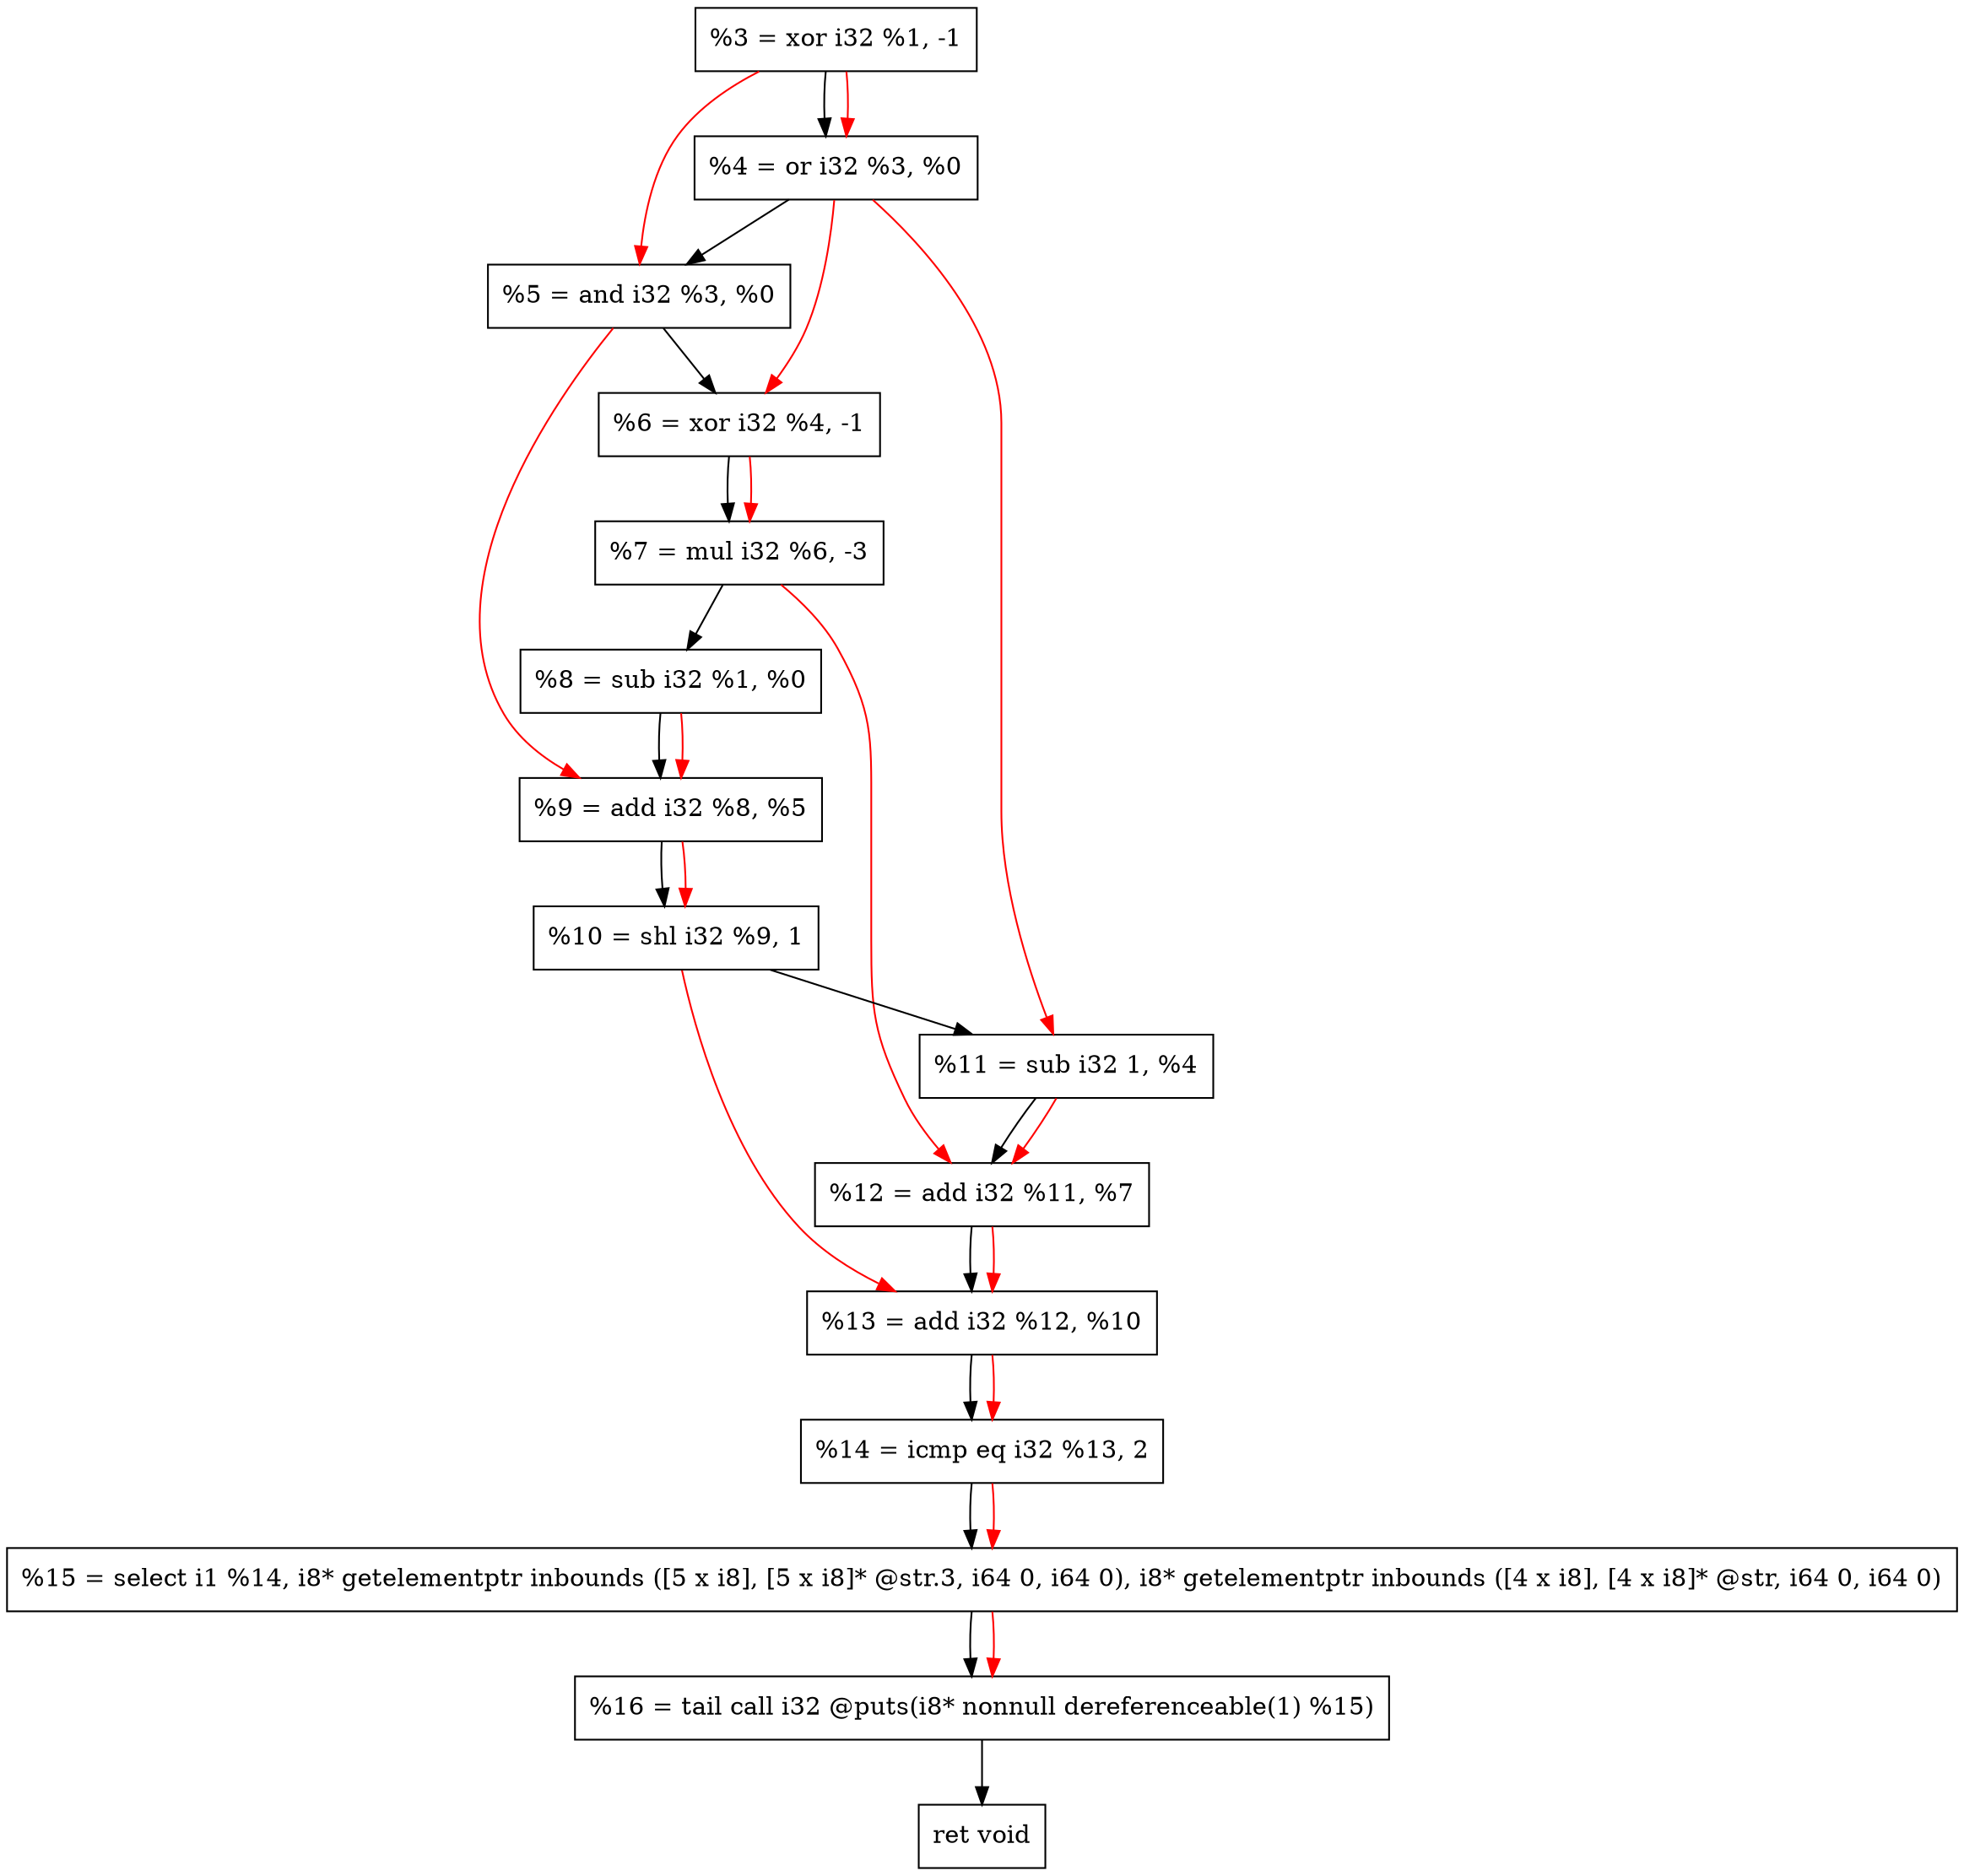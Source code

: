 digraph "DFG for'crackme' function" {
	Node0x1b73940[shape=record, label="  %3 = xor i32 %1, -1"];
	Node0x1b739b0[shape=record, label="  %4 = or i32 %3, %0"];
	Node0x1b73a70[shape=record, label="  %5 = and i32 %3, %0"];
	Node0x1b73ae0[shape=record, label="  %6 = xor i32 %4, -1"];
	Node0x1b73b50[shape=record, label="  %7 = mul i32 %6, -3"];
	Node0x1b73bc0[shape=record, label="  %8 = sub i32 %1, %0"];
	Node0x1b73c30[shape=record, label="  %9 = add i32 %8, %5"];
	Node0x1b73cd0[shape=record, label="  %10 = shl i32 %9, 1"];
	Node0x1b73d40[shape=record, label="  %11 = sub i32 1, %4"];
	Node0x1b73db0[shape=record, label="  %12 = add i32 %11, %7"];
	Node0x1b73e20[shape=record, label="  %13 = add i32 %12, %10"];
	Node0x1b73ec0[shape=record, label="  %14 = icmp eq i32 %13, 2"];
	Node0x1b14388[shape=record, label="  %15 = select i1 %14, i8* getelementptr inbounds ([5 x i8], [5 x i8]* @str.3, i64 0, i64 0), i8* getelementptr inbounds ([4 x i8], [4 x i8]* @str, i64 0, i64 0)"];
	Node0x1b74360[shape=record, label="  %16 = tail call i32 @puts(i8* nonnull dereferenceable(1) %15)"];
	Node0x1b743b0[shape=record, label="  ret void"];
	Node0x1b73940 -> Node0x1b739b0;
	Node0x1b739b0 -> Node0x1b73a70;
	Node0x1b73a70 -> Node0x1b73ae0;
	Node0x1b73ae0 -> Node0x1b73b50;
	Node0x1b73b50 -> Node0x1b73bc0;
	Node0x1b73bc0 -> Node0x1b73c30;
	Node0x1b73c30 -> Node0x1b73cd0;
	Node0x1b73cd0 -> Node0x1b73d40;
	Node0x1b73d40 -> Node0x1b73db0;
	Node0x1b73db0 -> Node0x1b73e20;
	Node0x1b73e20 -> Node0x1b73ec0;
	Node0x1b73ec0 -> Node0x1b14388;
	Node0x1b14388 -> Node0x1b74360;
	Node0x1b74360 -> Node0x1b743b0;
edge [color=red]
	Node0x1b73940 -> Node0x1b739b0;
	Node0x1b73940 -> Node0x1b73a70;
	Node0x1b739b0 -> Node0x1b73ae0;
	Node0x1b73ae0 -> Node0x1b73b50;
	Node0x1b73bc0 -> Node0x1b73c30;
	Node0x1b73a70 -> Node0x1b73c30;
	Node0x1b73c30 -> Node0x1b73cd0;
	Node0x1b739b0 -> Node0x1b73d40;
	Node0x1b73d40 -> Node0x1b73db0;
	Node0x1b73b50 -> Node0x1b73db0;
	Node0x1b73db0 -> Node0x1b73e20;
	Node0x1b73cd0 -> Node0x1b73e20;
	Node0x1b73e20 -> Node0x1b73ec0;
	Node0x1b73ec0 -> Node0x1b14388;
	Node0x1b14388 -> Node0x1b74360;
}
